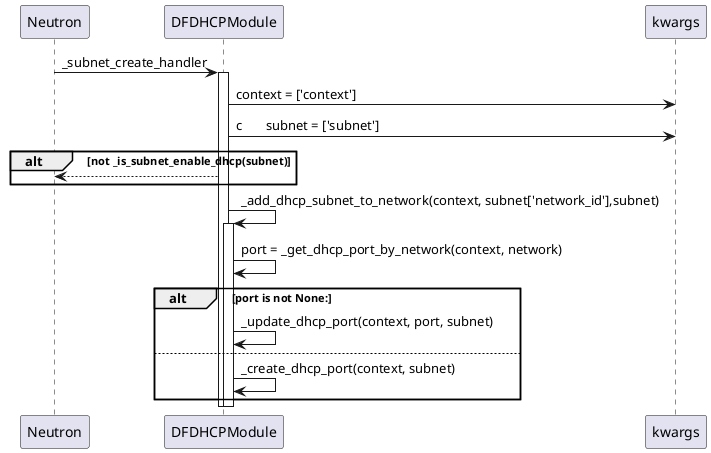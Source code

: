 @startuml on subnet create
Neutron->DFDHCPModule:_subnet_create_handler
activate DFDHCPModule
DFDHCPModule->kwargs:context = ['context']
DFDHCPModule->kwargs:c       subnet = ['subnet']
alt not _is_subnet_enable_dhcp(subnet)
    DFDHCPModule-->Neutron:
end
DFDHCPModule->DFDHCPModule:_add_dhcp_subnet_to_network(context, subnet['network_id'],subnet)
activate DFDHCPModule
DFDHCPModule->DFDHCPModule:port = _get_dhcp_port_by_network(context, network)
alt port is not None:
    DFDHCPModule->DFDHCPModule:_update_dhcp_port(context, port, subnet)
else
    DFDHCPModule->DFDHCPModule:_create_dhcp_port(context, subnet)
end
deactivate
deactivate
@enduml